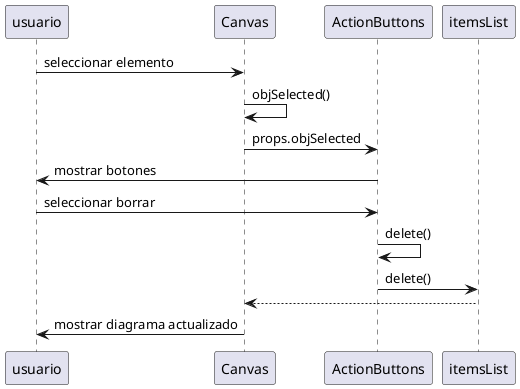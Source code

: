 @startuml delete
    usuario -> Canvas: seleccionar elemento
    Canvas -> Canvas: objSelected()
    Canvas -> ActionButtons: props.objSelected
    ActionButtons -> usuario: mostrar botones
    usuario -> ActionButtons: seleccionar borrar
    ActionButtons -> ActionButtons: delete()
    ActionButtons -> itemsList: delete()
    itemsList --> Canvas 
    Canvas -> usuario: mostrar diagrama actualizado
@enduml